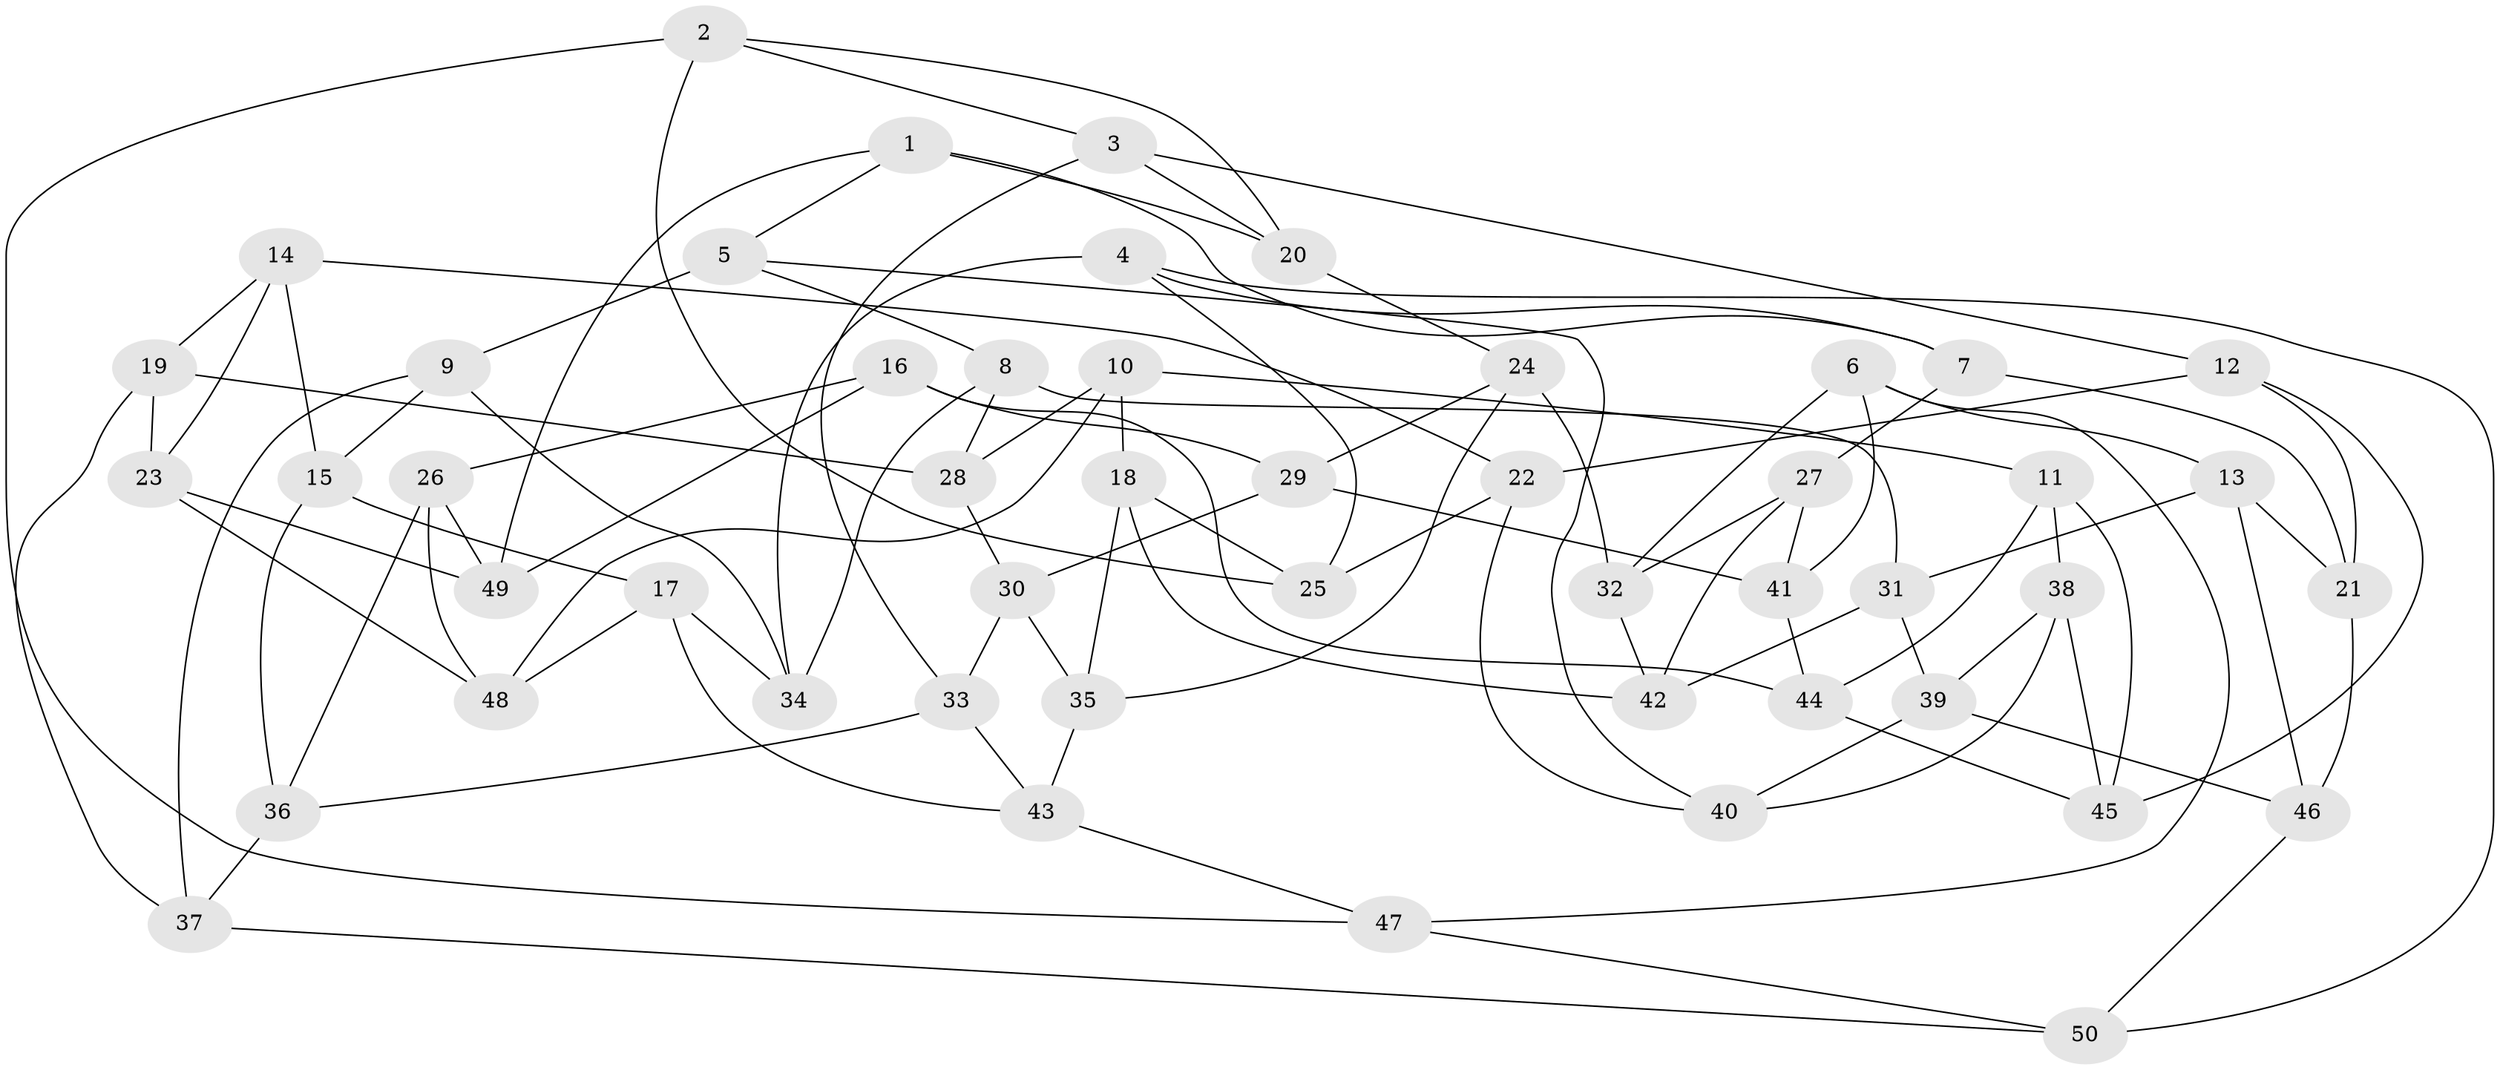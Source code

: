 // Generated by graph-tools (version 1.1) at 2025/26/03/09/25 03:26:52]
// undirected, 50 vertices, 100 edges
graph export_dot {
graph [start="1"]
  node [color=gray90,style=filled];
  1;
  2;
  3;
  4;
  5;
  6;
  7;
  8;
  9;
  10;
  11;
  12;
  13;
  14;
  15;
  16;
  17;
  18;
  19;
  20;
  21;
  22;
  23;
  24;
  25;
  26;
  27;
  28;
  29;
  30;
  31;
  32;
  33;
  34;
  35;
  36;
  37;
  38;
  39;
  40;
  41;
  42;
  43;
  44;
  45;
  46;
  47;
  48;
  49;
  50;
  1 -- 49;
  1 -- 5;
  1 -- 20;
  1 -- 7;
  2 -- 20;
  2 -- 3;
  2 -- 47;
  2 -- 25;
  3 -- 33;
  3 -- 12;
  3 -- 20;
  4 -- 34;
  4 -- 7;
  4 -- 50;
  4 -- 25;
  5 -- 9;
  5 -- 40;
  5 -- 8;
  6 -- 32;
  6 -- 47;
  6 -- 41;
  6 -- 13;
  7 -- 21;
  7 -- 27;
  8 -- 28;
  8 -- 31;
  8 -- 34;
  9 -- 37;
  9 -- 15;
  9 -- 34;
  10 -- 28;
  10 -- 48;
  10 -- 18;
  10 -- 11;
  11 -- 45;
  11 -- 44;
  11 -- 38;
  12 -- 21;
  12 -- 45;
  12 -- 22;
  13 -- 46;
  13 -- 31;
  13 -- 21;
  14 -- 23;
  14 -- 19;
  14 -- 15;
  14 -- 22;
  15 -- 36;
  15 -- 17;
  16 -- 49;
  16 -- 26;
  16 -- 44;
  16 -- 29;
  17 -- 48;
  17 -- 34;
  17 -- 43;
  18 -- 35;
  18 -- 42;
  18 -- 25;
  19 -- 23;
  19 -- 28;
  19 -- 37;
  20 -- 24;
  21 -- 46;
  22 -- 25;
  22 -- 40;
  23 -- 49;
  23 -- 48;
  24 -- 29;
  24 -- 35;
  24 -- 32;
  26 -- 49;
  26 -- 36;
  26 -- 48;
  27 -- 32;
  27 -- 42;
  27 -- 41;
  28 -- 30;
  29 -- 30;
  29 -- 41;
  30 -- 35;
  30 -- 33;
  31 -- 39;
  31 -- 42;
  32 -- 42;
  33 -- 36;
  33 -- 43;
  35 -- 43;
  36 -- 37;
  37 -- 50;
  38 -- 40;
  38 -- 45;
  38 -- 39;
  39 -- 46;
  39 -- 40;
  41 -- 44;
  43 -- 47;
  44 -- 45;
  46 -- 50;
  47 -- 50;
}
